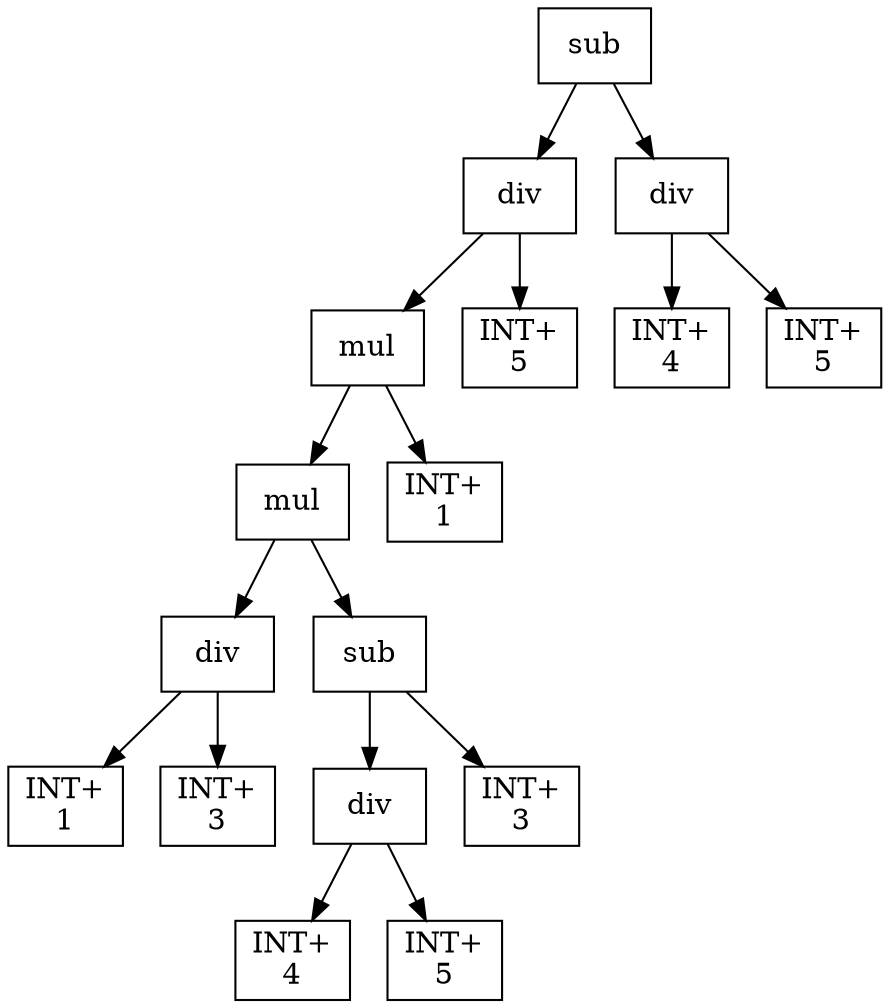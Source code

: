 digraph expr {
  node [shape=box];
  n1 [label="sub"];
  n2 [label="div"];
  n3 [label="mul"];
  n4 [label="mul"];
  n5 [label="div"];
  n6 [label="INT+\n1"];
  n7 [label="INT+\n3"];
  n5 -> n6;
  n5 -> n7;
  n8 [label="sub"];
  n9 [label="div"];
  n10 [label="INT+\n4"];
  n11 [label="INT+\n5"];
  n9 -> n10;
  n9 -> n11;
  n12 [label="INT+\n3"];
  n8 -> n9;
  n8 -> n12;
  n4 -> n5;
  n4 -> n8;
  n13 [label="INT+\n1"];
  n3 -> n4;
  n3 -> n13;
  n14 [label="INT+\n5"];
  n2 -> n3;
  n2 -> n14;
  n15 [label="div"];
  n16 [label="INT+\n4"];
  n17 [label="INT+\n5"];
  n15 -> n16;
  n15 -> n17;
  n1 -> n2;
  n1 -> n15;
}